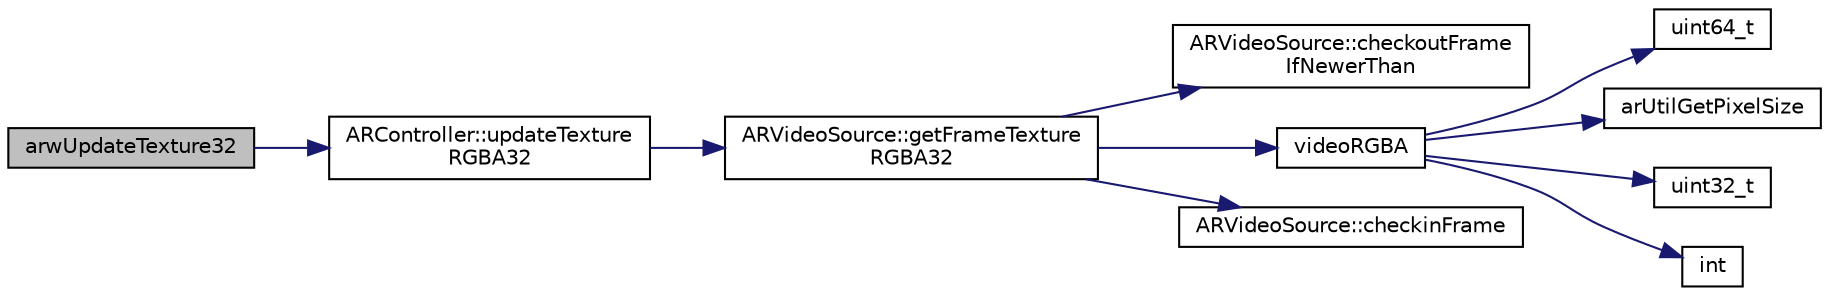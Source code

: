 digraph "arwUpdateTexture32"
{
 // INTERACTIVE_SVG=YES
  edge [fontname="Helvetica",fontsize="10",labelfontname="Helvetica",labelfontsize="10"];
  node [fontname="Helvetica",fontsize="10",shape=record];
  rankdir="LR";
  Node1 [label="arwUpdateTexture32",height=0.2,width=0.4,color="black", fillcolor="grey75", style="filled", fontcolor="black"];
  Node1 -> Node2 [color="midnightblue",fontsize="10",style="solid",fontname="Helvetica"];
  Node2 [label="ARController::updateTexture\lRGBA32",height=0.2,width=0.4,color="black", fillcolor="white", style="filled",URL="$class_a_r_controller.html#ab05b850883a1f6cf4296c2430cff225f",tooltip="Asks the video source to push the most recent frame into the passed-in buffer. "];
  Node2 -> Node3 [color="midnightblue",fontsize="10",style="solid",fontname="Helvetica"];
  Node3 [label="ARVideoSource::getFrameTexture\lRGBA32",height=0.2,width=0.4,color="black", fillcolor="white", style="filled",URL="$class_a_r_video_source.html#a65ebb92f31e3124222c04848ab118995",tooltip="Populates the provided color buffer with the current video frame. "];
  Node3 -> Node4 [color="midnightblue",fontsize="10",style="solid",fontname="Helvetica"];
  Node4 [label="ARVideoSource::checkoutFrame\lIfNewerThan",height=0.2,width=0.4,color="black", fillcolor="white", style="filled",URL="$class_a_r_video_source.html#a0870e3e3099fe2bede89980bc89c5e70",tooltip="Checkout a locked video frame if the frame&#39;s timestamp is newer than &#39;time&#39;. "];
  Node3 -> Node5 [color="midnightblue",fontsize="10",style="solid",fontname="Helvetica"];
  Node5 [label="videoRGBA",height=0.2,width=0.4,color="black", fillcolor="white", style="filled",URL="$video_r_g_b_a_8h.html#ad259f1dba2865874bdd38d1fcbb42d1b"];
  Node5 -> Node6 [color="midnightblue",fontsize="10",style="solid",fontname="Helvetica"];
  Node6 [label="uint64_t",height=0.2,width=0.4,color="black", fillcolor="white", style="filled",URL="$ioapi_8h.html#ac37b15f02c8fe79d37bfc016e79344f6"];
  Node5 -> Node7 [color="midnightblue",fontsize="10",style="solid",fontname="Helvetica"];
  Node7 [label="arUtilGetPixelSize",height=0.2,width=0.4,color="black", fillcolor="white", style="filled",URL="$ar_util_8c.html#a97d737ba2827a9edfd10deefb3ce03b4",tooltip="Get the size in bytes of a single pixel for a given pixel format. "];
  Node5 -> Node8 [color="midnightblue",fontsize="10",style="solid",fontname="Helvetica"];
  Node8 [label="uint32_t",height=0.2,width=0.4,color="black", fillcolor="white", style="filled",URL="$ioapi_8h.html#accd95570b1b1892e65653ffba9593687"];
  Node5 -> Node9 [color="midnightblue",fontsize="10",style="solid",fontname="Helvetica"];
  Node9 [label="int",height=0.2,width=0.4,color="black", fillcolor="white", style="filled",URL="$ioapi_8h.html#ae6fba972269dd045c8bb54bb5f6ead83"];
  Node3 -> Node10 [color="midnightblue",fontsize="10",style="solid",fontname="Helvetica"];
  Node10 [label="ARVideoSource::checkinFrame",height=0.2,width=0.4,color="black", fillcolor="white", style="filled",URL="$class_a_r_video_source.html#a3d4b14784d083ae76f43c8942cb9076b",tooltip="Checkin a locked video frame. "];
}
